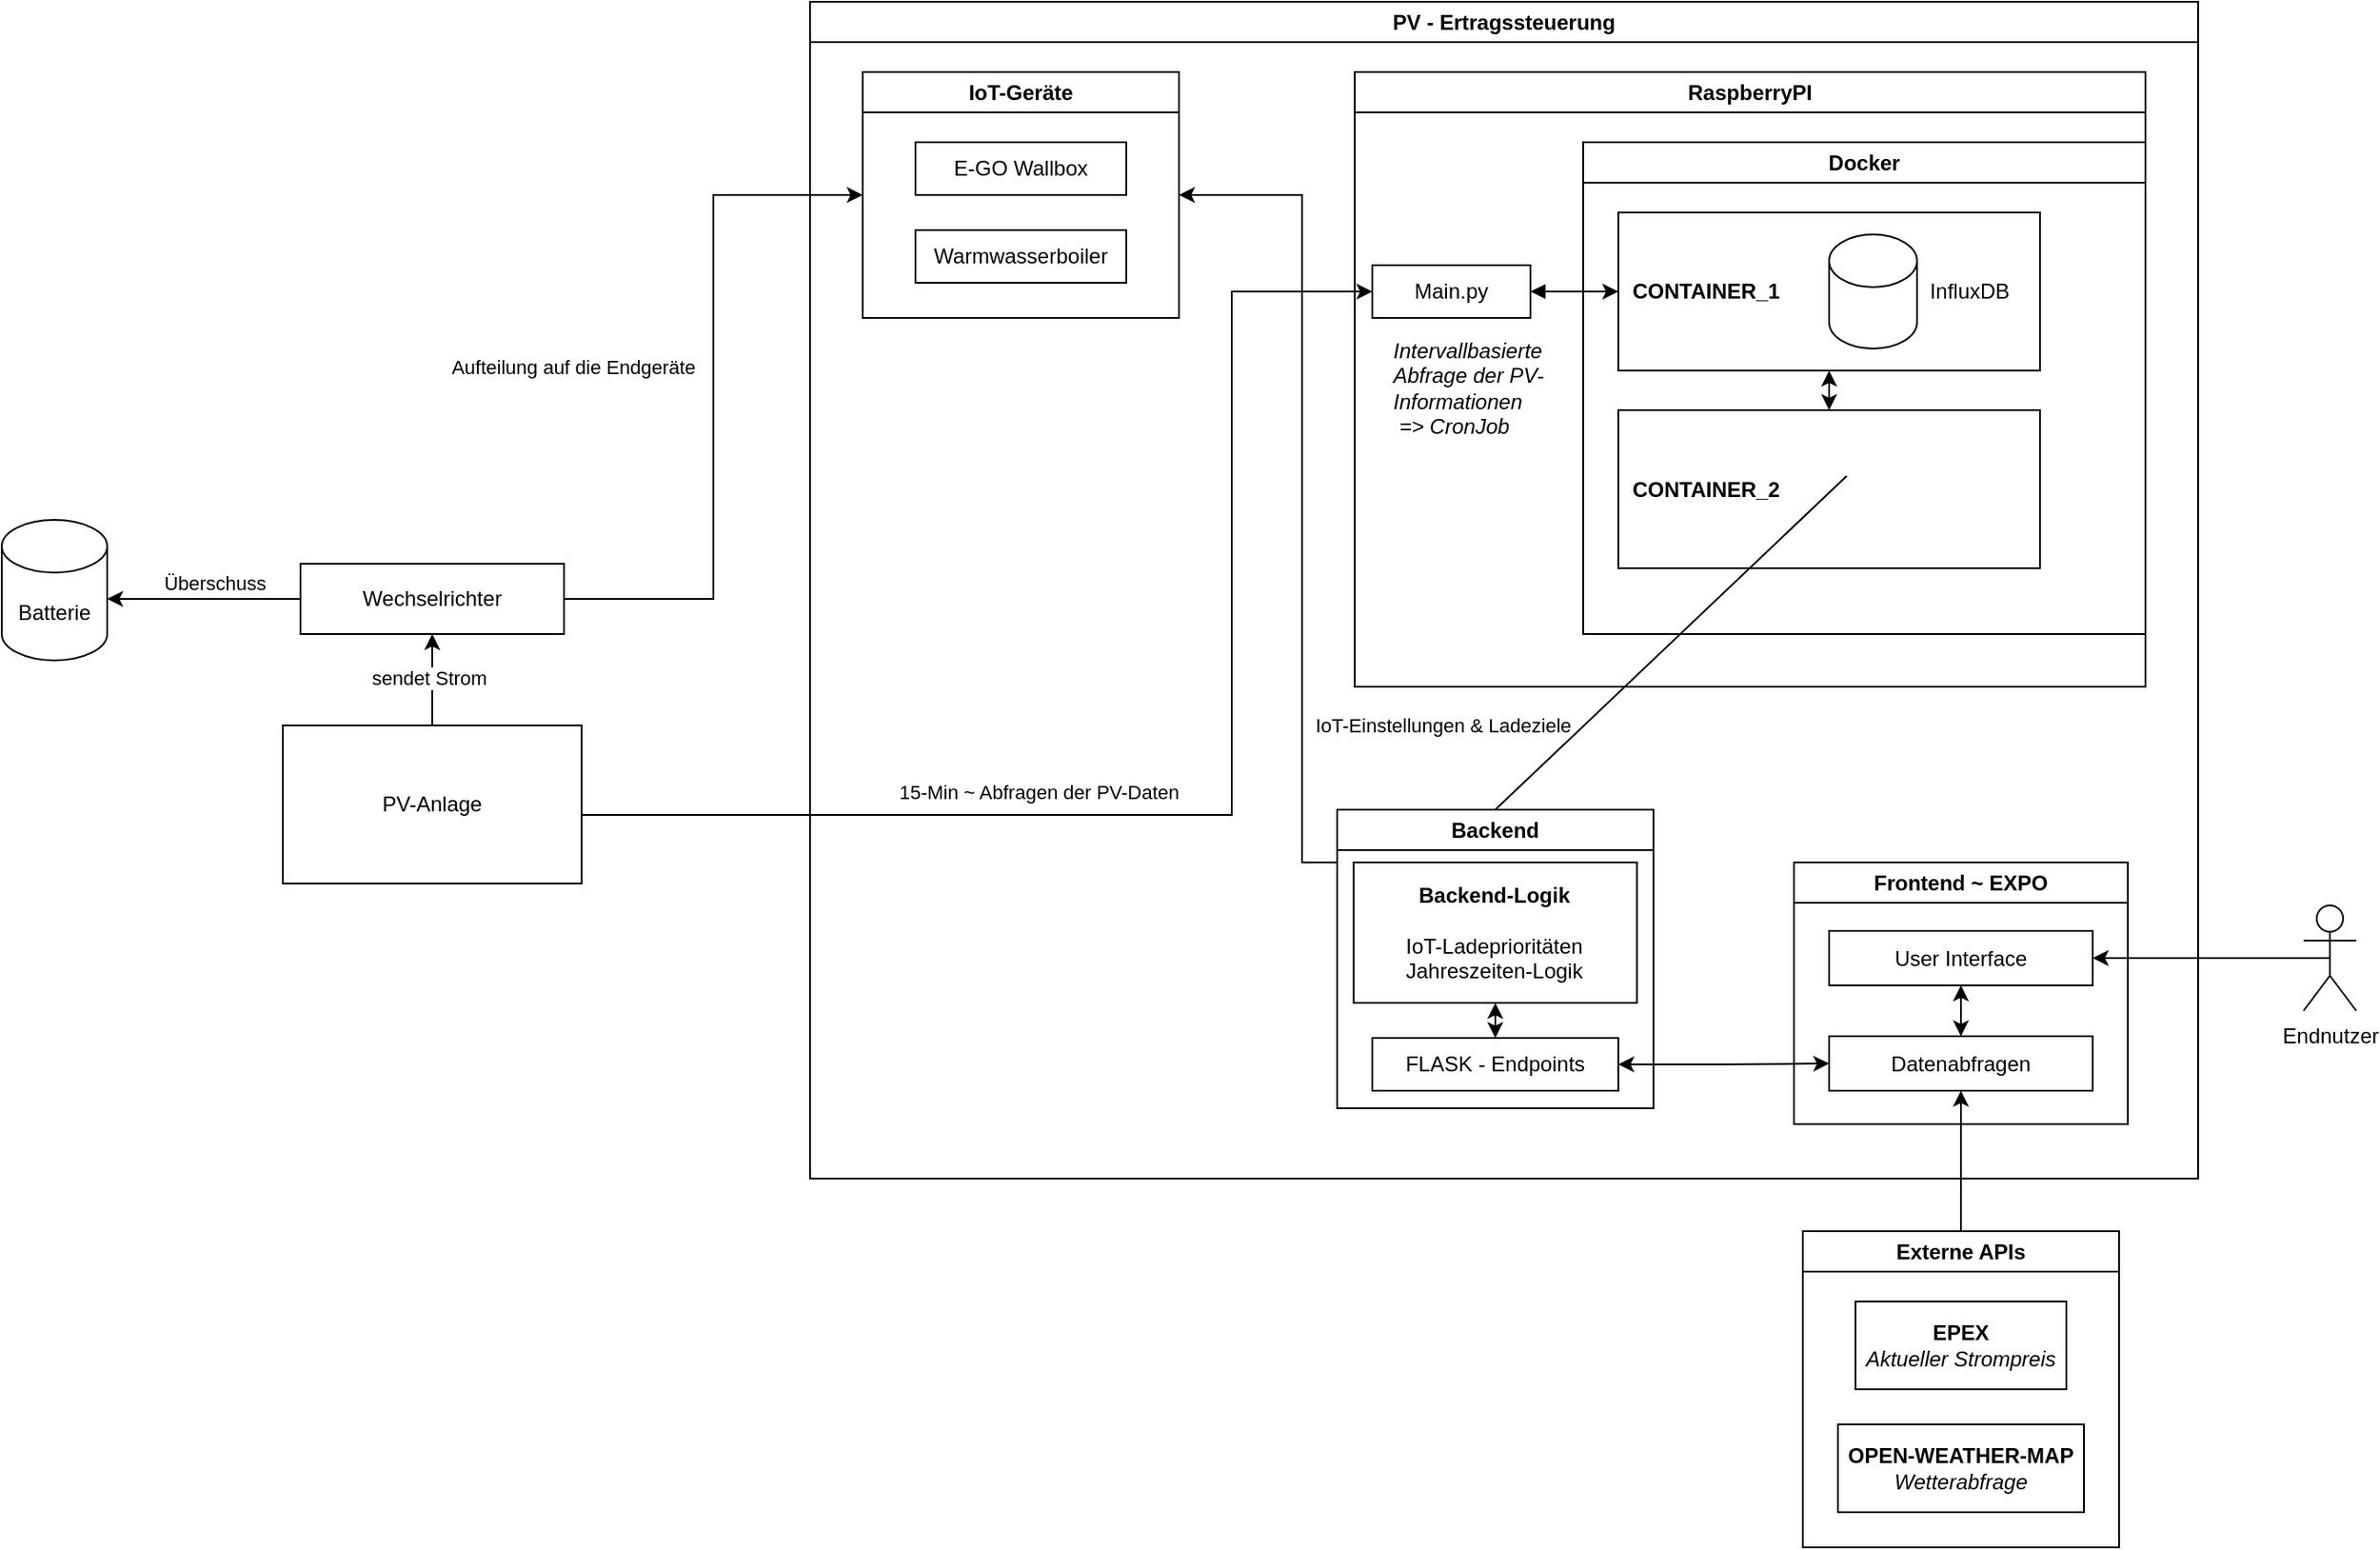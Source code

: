 <mxfile version="27.0.5">
  <diagram name="PV-Ertragssteuerung" id="leibeaptkg5Hp3O_3Fon">
    <mxGraphModel dx="2316" dy="894" grid="1" gridSize="10" guides="1" tooltips="1" connect="1" arrows="1" fold="1" page="1" pageScale="1" pageWidth="827" pageHeight="1169" math="0" shadow="0">
      <root>
        <mxCell id="0" />
        <mxCell id="1" parent="0" />
        <mxCell id="hAyx1vVXRjQRRQZymnux-1" value="PV - Ertragssteuerung" style="swimlane;whiteSpace=wrap;html=1;" parent="1" vertex="1">
          <mxGeometry x="-60" y="130" width="790" height="670" as="geometry" />
        </mxCell>
        <mxCell id="hAyx1vVXRjQRRQZymnux-2" value="IoT-Geräte" style="swimlane;whiteSpace=wrap;html=1;" parent="hAyx1vVXRjQRRQZymnux-1" vertex="1">
          <mxGeometry x="30" y="40" width="180" height="140" as="geometry" />
        </mxCell>
        <mxCell id="hAyx1vVXRjQRRQZymnux-11" value="Warmwasserboiler" style="rounded=0;whiteSpace=wrap;html=1;" parent="hAyx1vVXRjQRRQZymnux-2" vertex="1">
          <mxGeometry x="30" y="90" width="120" height="30" as="geometry" />
        </mxCell>
        <mxCell id="hAyx1vVXRjQRRQZymnux-22" value="E-GO Wallbox" style="rounded=0;whiteSpace=wrap;html=1;" parent="hAyx1vVXRjQRRQZymnux-2" vertex="1">
          <mxGeometry x="30" y="40" width="120" height="30" as="geometry" />
        </mxCell>
        <mxCell id="hAyx1vVXRjQRRQZymnux-4" value="Frontend ~ EXPO" style="swimlane;whiteSpace=wrap;html=1;startSize=23;" parent="hAyx1vVXRjQRRQZymnux-1" vertex="1">
          <mxGeometry x="560" y="490" width="190" height="149" as="geometry" />
        </mxCell>
        <mxCell id="IZ3iPtRe4PbC51QvtmwR-89" value="Datenabfragen" style="rounded=0;whiteSpace=wrap;html=1;" parent="hAyx1vVXRjQRRQZymnux-4" vertex="1">
          <mxGeometry x="20" y="99" width="150" height="31" as="geometry" />
        </mxCell>
        <mxCell id="IZ3iPtRe4PbC51QvtmwR-96" value="User Interface" style="rounded=0;whiteSpace=wrap;html=1;" parent="hAyx1vVXRjQRRQZymnux-4" vertex="1">
          <mxGeometry x="20" y="39" width="150" height="31" as="geometry" />
        </mxCell>
        <mxCell id="IZ3iPtRe4PbC51QvtmwR-97" value="" style="endArrow=classic;startArrow=classic;html=1;rounded=0;entryX=0.5;entryY=1;entryDx=0;entryDy=0;exitX=0.5;exitY=0;exitDx=0;exitDy=0;" parent="hAyx1vVXRjQRRQZymnux-4" source="IZ3iPtRe4PbC51QvtmwR-89" target="IZ3iPtRe4PbC51QvtmwR-96" edge="1">
          <mxGeometry width="50" height="50" relative="1" as="geometry">
            <mxPoint x="50" y="130" as="sourcePoint" />
            <mxPoint x="100" y="80" as="targetPoint" />
          </mxGeometry>
        </mxCell>
        <mxCell id="IZ3iPtRe4PbC51QvtmwR-2" value="RaspberryPI" style="swimlane;whiteSpace=wrap;html=1;" parent="hAyx1vVXRjQRRQZymnux-1" vertex="1">
          <mxGeometry x="310" y="40" width="450" height="350" as="geometry" />
        </mxCell>
        <mxCell id="IZ3iPtRe4PbC51QvtmwR-12" value="Docker" style="swimlane;whiteSpace=wrap;html=1;" parent="IZ3iPtRe4PbC51QvtmwR-2" vertex="1">
          <mxGeometry x="130" y="40" width="320" height="280" as="geometry">
            <mxRectangle x="60" y="55" width="80" height="30" as="alternateBounds" />
          </mxGeometry>
        </mxCell>
        <mxCell id="IZ3iPtRe4PbC51QvtmwR-13" value="" style="rounded=0;whiteSpace=wrap;html=1;fillColor=none;" parent="IZ3iPtRe4PbC51QvtmwR-12" vertex="1">
          <mxGeometry x="20" y="40" width="240" height="90" as="geometry" />
        </mxCell>
        <mxCell id="IZ3iPtRe4PbC51QvtmwR-1" value="" style="shape=cylinder3;whiteSpace=wrap;html=1;boundedLbl=1;backgroundOutline=1;size=15;" parent="IZ3iPtRe4PbC51QvtmwR-12" vertex="1">
          <mxGeometry x="140" y="52.5" width="50" height="65" as="geometry" />
        </mxCell>
        <mxCell id="IZ3iPtRe4PbC51QvtmwR-6" value="InfluxDB" style="text;html=1;align=center;verticalAlign=middle;whiteSpace=wrap;rounded=0;" parent="IZ3iPtRe4PbC51QvtmwR-12" vertex="1">
          <mxGeometry x="190" y="70" width="60" height="30" as="geometry" />
        </mxCell>
        <mxCell id="IZ3iPtRe4PbC51QvtmwR-16" value="CONTAINER_1" style="text;html=1;align=center;verticalAlign=middle;whiteSpace=wrap;rounded=0;fontStyle=1" parent="IZ3iPtRe4PbC51QvtmwR-12" vertex="1">
          <mxGeometry x="40" y="70" width="60" height="30" as="geometry" />
        </mxCell>
        <mxCell id="IZ3iPtRe4PbC51QvtmwR-57" value="" style="rounded=0;whiteSpace=wrap;html=1;fillColor=none;" parent="IZ3iPtRe4PbC51QvtmwR-12" vertex="1">
          <mxGeometry x="20" y="152.5" width="240" height="90" as="geometry" />
        </mxCell>
        <mxCell id="IZ3iPtRe4PbC51QvtmwR-60" value="CONTAINER_2" style="text;html=1;align=center;verticalAlign=middle;whiteSpace=wrap;rounded=0;fontStyle=1" parent="IZ3iPtRe4PbC51QvtmwR-12" vertex="1">
          <mxGeometry x="40" y="182.5" width="60" height="30" as="geometry" />
        </mxCell>
        <mxCell id="IZ3iPtRe4PbC51QvtmwR-72" value="" style="endArrow=classic;startArrow=classic;html=1;rounded=0;entryX=0.5;entryY=1;entryDx=0;entryDy=0;exitX=0.5;exitY=0;exitDx=0;exitDy=0;" parent="IZ3iPtRe4PbC51QvtmwR-12" source="IZ3iPtRe4PbC51QvtmwR-57" target="IZ3iPtRe4PbC51QvtmwR-13" edge="1">
          <mxGeometry width="50" height="50" relative="1" as="geometry">
            <mxPoint x="120" y="190" as="sourcePoint" />
            <mxPoint x="170" y="140" as="targetPoint" />
          </mxGeometry>
        </mxCell>
        <mxCell id="IZ3iPtRe4PbC51QvtmwR-38" style="edgeStyle=orthogonalEdgeStyle;rounded=0;orthogonalLoop=1;jettySize=auto;html=1;exitX=1;exitY=0.5;exitDx=0;exitDy=0;entryX=0;entryY=0.5;entryDx=0;entryDy=0;startArrow=block;startFill=1;" parent="IZ3iPtRe4PbC51QvtmwR-2" source="IZ3iPtRe4PbC51QvtmwR-37" target="IZ3iPtRe4PbC51QvtmwR-13" edge="1">
          <mxGeometry relative="1" as="geometry" />
        </mxCell>
        <mxCell id="IZ3iPtRe4PbC51QvtmwR-37" value="Main.py" style="rounded=0;whiteSpace=wrap;html=1;" parent="IZ3iPtRe4PbC51QvtmwR-2" vertex="1">
          <mxGeometry x="10" y="110" width="90" height="30" as="geometry" />
        </mxCell>
        <mxCell id="IZ3iPtRe4PbC51QvtmwR-81" value="Intervallbasierte&lt;div&gt;Abfrage der PV-Informationen&lt;/div&gt;&lt;div&gt;&amp;nbsp;=&amp;gt; CronJob&lt;/div&gt;" style="text;html=1;align=left;verticalAlign=middle;whiteSpace=wrap;rounded=0;fontStyle=2" parent="IZ3iPtRe4PbC51QvtmwR-2" vertex="1">
          <mxGeometry x="20" y="145" width="95" height="70" as="geometry" />
        </mxCell>
        <mxCell id="IZ3iPtRe4PbC51QvtmwR-69" style="edgeStyle=orthogonalEdgeStyle;rounded=0;orthogonalLoop=1;jettySize=auto;html=1;exitX=0;exitY=0.25;exitDx=0;exitDy=0;entryX=1;entryY=0.5;entryDx=0;entryDy=0;" parent="hAyx1vVXRjQRRQZymnux-1" source="hAyx1vVXRjQRRQZymnux-3" target="hAyx1vVXRjQRRQZymnux-2" edge="1">
          <mxGeometry relative="1" as="geometry">
            <mxPoint x="250" y="110" as="targetPoint" />
            <Array as="points">
              <mxPoint x="280" y="490" />
              <mxPoint x="280" y="110" />
            </Array>
          </mxGeometry>
        </mxCell>
        <mxCell id="IZ3iPtRe4PbC51QvtmwR-70" value="IoT-Einstellungen &amp;amp; Ladeziele" style="edgeLabel;html=1;align=center;verticalAlign=middle;resizable=0;points=[];" parent="IZ3iPtRe4PbC51QvtmwR-69" vertex="1" connectable="0">
          <mxGeometry x="-0.66" relative="1" as="geometry">
            <mxPoint x="80" y="-29" as="offset" />
          </mxGeometry>
        </mxCell>
        <mxCell id="hAyx1vVXRjQRRQZymnux-3" value="Backend" style="swimlane;whiteSpace=wrap;html=1;startSize=23;" parent="hAyx1vVXRjQRRQZymnux-1" vertex="1">
          <mxGeometry x="300" y="460" width="180" height="170" as="geometry">
            <mxRectangle x="140" y="190" width="90" height="30" as="alternateBounds" />
          </mxGeometry>
        </mxCell>
        <mxCell id="hAyx1vVXRjQRRQZymnux-33" value="FLASK - Endpoints" style="rounded=0;whiteSpace=wrap;html=1;" parent="hAyx1vVXRjQRRQZymnux-3" vertex="1">
          <mxGeometry x="20" y="130" width="140" height="30" as="geometry" />
        </mxCell>
        <mxCell id="IZ3iPtRe4PbC51QvtmwR-74" value="&lt;b&gt;Backend-Logik&lt;/b&gt;&lt;div&gt;&lt;span style=&quot;background-color: transparent; color: light-dark(rgb(0, 0, 0), rgb(255, 255, 255));&quot;&gt;&lt;br&gt;&lt;/span&gt;&lt;/div&gt;&lt;div&gt;&lt;span style=&quot;background-color: transparent; color: light-dark(rgb(0, 0, 0), rgb(255, 255, 255));&quot;&gt;IoT-Ladeprioritäten&lt;/span&gt;&lt;div&gt;&lt;span style=&quot;background-color: transparent; color: light-dark(rgb(0, 0, 0), rgb(255, 255, 255));&quot;&gt;Jahreszeiten-Logik&lt;/span&gt;&lt;/div&gt;&lt;/div&gt;" style="rounded=0;whiteSpace=wrap;html=1;" parent="hAyx1vVXRjQRRQZymnux-3" vertex="1">
          <mxGeometry x="9.38" y="30" width="161.25" height="80" as="geometry" />
        </mxCell>
        <mxCell id="IZ3iPtRe4PbC51QvtmwR-75" value="" style="endArrow=classic;startArrow=classic;html=1;rounded=0;entryX=0.5;entryY=1;entryDx=0;entryDy=0;exitX=0.5;exitY=0;exitDx=0;exitDy=0;" parent="hAyx1vVXRjQRRQZymnux-3" source="hAyx1vVXRjQRRQZymnux-33" target="IZ3iPtRe4PbC51QvtmwR-74" edge="1">
          <mxGeometry width="50" height="50" relative="1" as="geometry">
            <mxPoint x="60" y="170" as="sourcePoint" />
            <mxPoint x="110" y="120" as="targetPoint" />
          </mxGeometry>
        </mxCell>
        <mxCell id="IZ3iPtRe4PbC51QvtmwR-42" style="edgeStyle=orthogonalEdgeStyle;rounded=0;orthogonalLoop=1;jettySize=auto;html=1;exitX=1;exitY=0.5;exitDx=0;exitDy=0;entryX=0;entryY=0.5;entryDx=0;entryDy=0;" parent="hAyx1vVXRjQRRQZymnux-1" target="IZ3iPtRe4PbC51QvtmwR-37" edge="1">
          <mxGeometry relative="1" as="geometry">
            <mxPoint x="-150" y="462" as="sourcePoint" />
            <mxPoint x="280" y="180" as="targetPoint" />
            <Array as="points">
              <mxPoint x="-150" y="463" />
              <mxPoint x="240" y="463" />
              <mxPoint x="240" y="165" />
            </Array>
          </mxGeometry>
        </mxCell>
        <mxCell id="IZ3iPtRe4PbC51QvtmwR-43" value="15-Min ~ Abfragen der PV-Daten" style="edgeLabel;html=1;align=center;verticalAlign=middle;resizable=0;points=[];" parent="IZ3iPtRe4PbC51QvtmwR-42" vertex="1" connectable="0">
          <mxGeometry x="-0.196" y="-3" relative="1" as="geometry">
            <mxPoint x="-28" y="-16" as="offset" />
          </mxGeometry>
        </mxCell>
        <mxCell id="IZ3iPtRe4PbC51QvtmwR-67" value="" style="endArrow=none;html=1;rounded=0;exitX=0.5;exitY=0;exitDx=0;exitDy=0;" parent="hAyx1vVXRjQRRQZymnux-1" source="hAyx1vVXRjQRRQZymnux-3" edge="1">
          <mxGeometry width="50" height="50" relative="1" as="geometry">
            <mxPoint x="380" y="310" as="sourcePoint" />
            <mxPoint x="590" y="270" as="targetPoint" />
          </mxGeometry>
        </mxCell>
        <mxCell id="IZ3iPtRe4PbC51QvtmwR-73" style="edgeStyle=orthogonalEdgeStyle;rounded=0;orthogonalLoop=1;jettySize=auto;html=1;exitX=1;exitY=0.5;exitDx=0;exitDy=0;entryX=0;entryY=0.5;entryDx=0;entryDy=0;startArrow=classic;startFill=1;" parent="hAyx1vVXRjQRRQZymnux-1" source="hAyx1vVXRjQRRQZymnux-33" target="IZ3iPtRe4PbC51QvtmwR-89" edge="1">
          <mxGeometry relative="1" as="geometry" />
        </mxCell>
        <mxCell id="IZ3iPtRe4PbC51QvtmwR-46" style="edgeStyle=orthogonalEdgeStyle;rounded=0;orthogonalLoop=1;jettySize=auto;html=1;exitX=1;exitY=0.5;exitDx=0;exitDy=0;entryX=0;entryY=0.5;entryDx=0;entryDy=0;" parent="1" source="_AbDvf9fUcrrnonD3nlL-2" target="hAyx1vVXRjQRRQZymnux-2" edge="1">
          <mxGeometry relative="1" as="geometry" />
        </mxCell>
        <mxCell id="IZ3iPtRe4PbC51QvtmwR-47" value="Aufteilung auf die Endgeräte" style="edgeLabel;html=1;align=center;verticalAlign=middle;resizable=0;points=[];" parent="IZ3iPtRe4PbC51QvtmwR-46" vertex="1" connectable="0">
          <mxGeometry x="0.165" y="1" relative="1" as="geometry">
            <mxPoint x="-79" y="16" as="offset" />
          </mxGeometry>
        </mxCell>
        <mxCell id="IZ3iPtRe4PbC51QvtmwR-54" style="edgeStyle=orthogonalEdgeStyle;rounded=0;orthogonalLoop=1;jettySize=auto;html=1;exitX=0;exitY=0.5;exitDx=0;exitDy=0;entryX=1;entryY=0.5;entryDx=0;entryDy=0;" parent="1" source="_AbDvf9fUcrrnonD3nlL-2" edge="1">
          <mxGeometry relative="1" as="geometry">
            <mxPoint x="-460" y="470" as="targetPoint" />
          </mxGeometry>
        </mxCell>
        <mxCell id="IZ3iPtRe4PbC51QvtmwR-55" value="Überschuss" style="edgeLabel;html=1;align=center;verticalAlign=middle;resizable=0;points=[];" parent="IZ3iPtRe4PbC51QvtmwR-54" vertex="1" connectable="0">
          <mxGeometry x="0.079" y="2" relative="1" as="geometry">
            <mxPoint x="10" y="-12" as="offset" />
          </mxGeometry>
        </mxCell>
        <mxCell id="_AbDvf9fUcrrnonD3nlL-2" value="Wechselrichter" style="rounded=0;whiteSpace=wrap;html=1;" parent="1" vertex="1">
          <mxGeometry x="-350" y="450" width="150" height="40" as="geometry" />
        </mxCell>
        <mxCell id="IZ3iPtRe4PbC51QvtmwR-44" style="edgeStyle=orthogonalEdgeStyle;rounded=0;orthogonalLoop=1;jettySize=auto;html=1;exitX=0.5;exitY=0;exitDx=0;exitDy=0;entryX=0.5;entryY=1;entryDx=0;entryDy=0;" parent="1" source="IZ3iPtRe4PbC51QvtmwR-40" target="_AbDvf9fUcrrnonD3nlL-2" edge="1">
          <mxGeometry relative="1" as="geometry" />
        </mxCell>
        <mxCell id="IZ3iPtRe4PbC51QvtmwR-45" value="sendet Strom" style="edgeLabel;html=1;align=center;verticalAlign=middle;resizable=0;points=[];" parent="IZ3iPtRe4PbC51QvtmwR-44" vertex="1" connectable="0">
          <mxGeometry x="0.054" y="2" relative="1" as="geometry">
            <mxPoint as="offset" />
          </mxGeometry>
        </mxCell>
        <mxCell id="IZ3iPtRe4PbC51QvtmwR-40" value="PV-Anlage" style="rounded=0;whiteSpace=wrap;html=1;" parent="1" vertex="1">
          <mxGeometry x="-360" y="542" width="170" height="90" as="geometry" />
        </mxCell>
        <mxCell id="IZ3iPtRe4PbC51QvtmwR-79" style="edgeStyle=orthogonalEdgeStyle;rounded=0;orthogonalLoop=1;jettySize=auto;html=1;exitX=0.5;exitY=0.5;exitDx=0;exitDy=0;exitPerimeter=0;entryX=1;entryY=0.5;entryDx=0;entryDy=0;" parent="1" source="IZ3iPtRe4PbC51QvtmwR-76" target="IZ3iPtRe4PbC51QvtmwR-96" edge="1">
          <mxGeometry relative="1" as="geometry" />
        </mxCell>
        <mxCell id="IZ3iPtRe4PbC51QvtmwR-76" value="Endnutzer" style="shape=umlActor;verticalLabelPosition=bottom;verticalAlign=top;html=1;outlineConnect=0;" parent="1" vertex="1">
          <mxGeometry x="790" y="644.5" width="30" height="60" as="geometry" />
        </mxCell>
        <mxCell id="IZ3iPtRe4PbC51QvtmwR-94" style="edgeStyle=orthogonalEdgeStyle;rounded=0;orthogonalLoop=1;jettySize=auto;html=1;exitX=0.5;exitY=0;exitDx=0;exitDy=0;entryX=0.5;entryY=1;entryDx=0;entryDy=0;" parent="1" source="IZ3iPtRe4PbC51QvtmwR-90" target="IZ3iPtRe4PbC51QvtmwR-89" edge="1">
          <mxGeometry relative="1" as="geometry" />
        </mxCell>
        <mxCell id="IZ3iPtRe4PbC51QvtmwR-90" value="Externe APIs" style="swimlane;whiteSpace=wrap;html=1;startSize=23;" parent="1" vertex="1">
          <mxGeometry x="505" y="830" width="180" height="180" as="geometry">
            <mxRectangle x="140" y="190" width="90" height="30" as="alternateBounds" />
          </mxGeometry>
        </mxCell>
        <mxCell id="IZ3iPtRe4PbC51QvtmwR-95" value="&lt;b&gt;EPEX&lt;/b&gt;&lt;div&gt;&lt;i&gt;Aktueller Strompreis&lt;/i&gt;&lt;/div&gt;" style="rounded=0;whiteSpace=wrap;html=1;" parent="IZ3iPtRe4PbC51QvtmwR-90" vertex="1">
          <mxGeometry x="30" y="40" width="120" height="50" as="geometry" />
        </mxCell>
        <mxCell id="IZ3iPtRe4PbC51QvtmwR-98" value="&lt;div&gt;&lt;b&gt;OPEN-WEATHER-MAP&lt;/b&gt;&lt;/div&gt;&lt;div&gt;&lt;i&gt;Wetterabfrage&lt;/i&gt;&lt;/div&gt;" style="rounded=0;whiteSpace=wrap;html=1;" parent="IZ3iPtRe4PbC51QvtmwR-90" vertex="1">
          <mxGeometry x="20" y="110" width="140" height="50" as="geometry" />
        </mxCell>
        <mxCell id="ixzgP27BM9STOLCCK1uB-2" value="Batterie" style="shape=cylinder3;whiteSpace=wrap;html=1;boundedLbl=1;backgroundOutline=1;size=15;" vertex="1" parent="1">
          <mxGeometry x="-520" y="425" width="60" height="80" as="geometry" />
        </mxCell>
      </root>
    </mxGraphModel>
  </diagram>
</mxfile>
